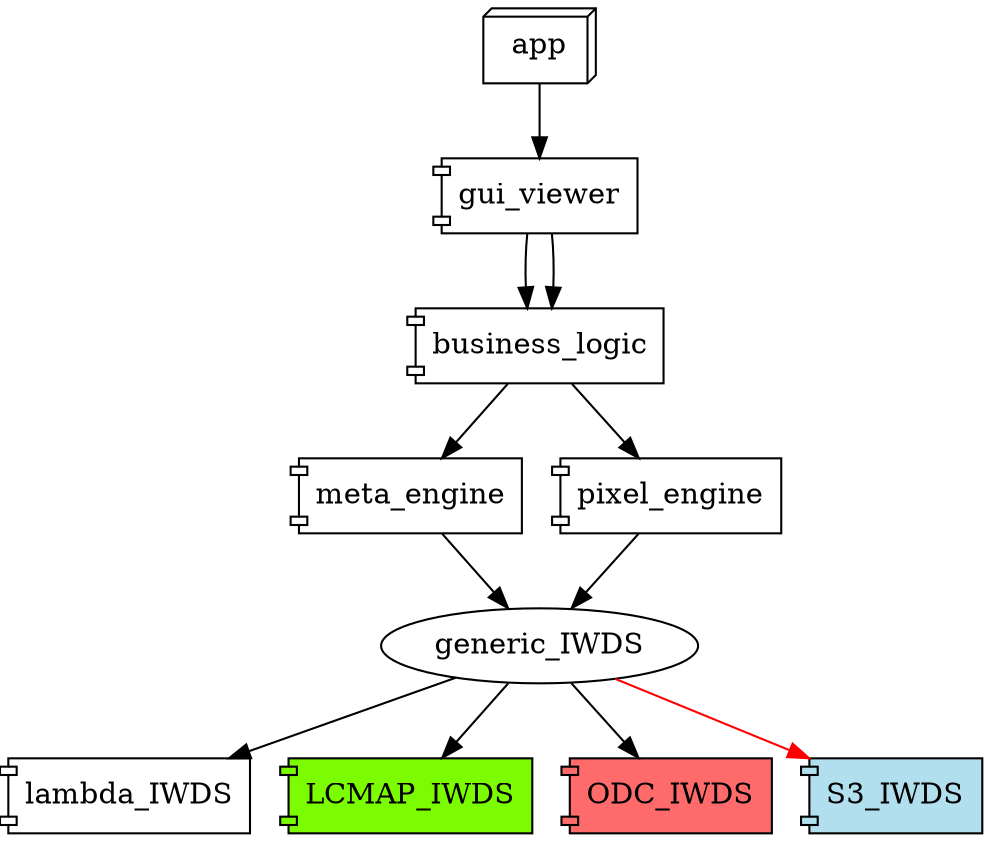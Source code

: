 
digraph notion {
node [shape=box3d]
app
node [shape=component]
app -> gui_viewer 
gui_viewer -> business_logic
node [shape=box3d]
gui_viewer -> business_logic
node [shape=component]
business_logic -> meta_engine
business_logic -> pixel_engine
node [shape=ellipse]
meta_engine -> generic_IWDS
pixel_engine -> generic_IWDS
node [shape=component]
generic_IWDS -> lambda_IWDS
node [shape=component style=filled fillcolor=lawngreen]
generic_IWDS -> LCMAP_IWDS
node [shape=component style=filled fillcolor=indianred1]
generic_IWDS -> ODC_IWDS
node [shape=component style=filled fillcolor=lightblue2]
generic_IWDS -> S3_IWDS [color=red]
}

